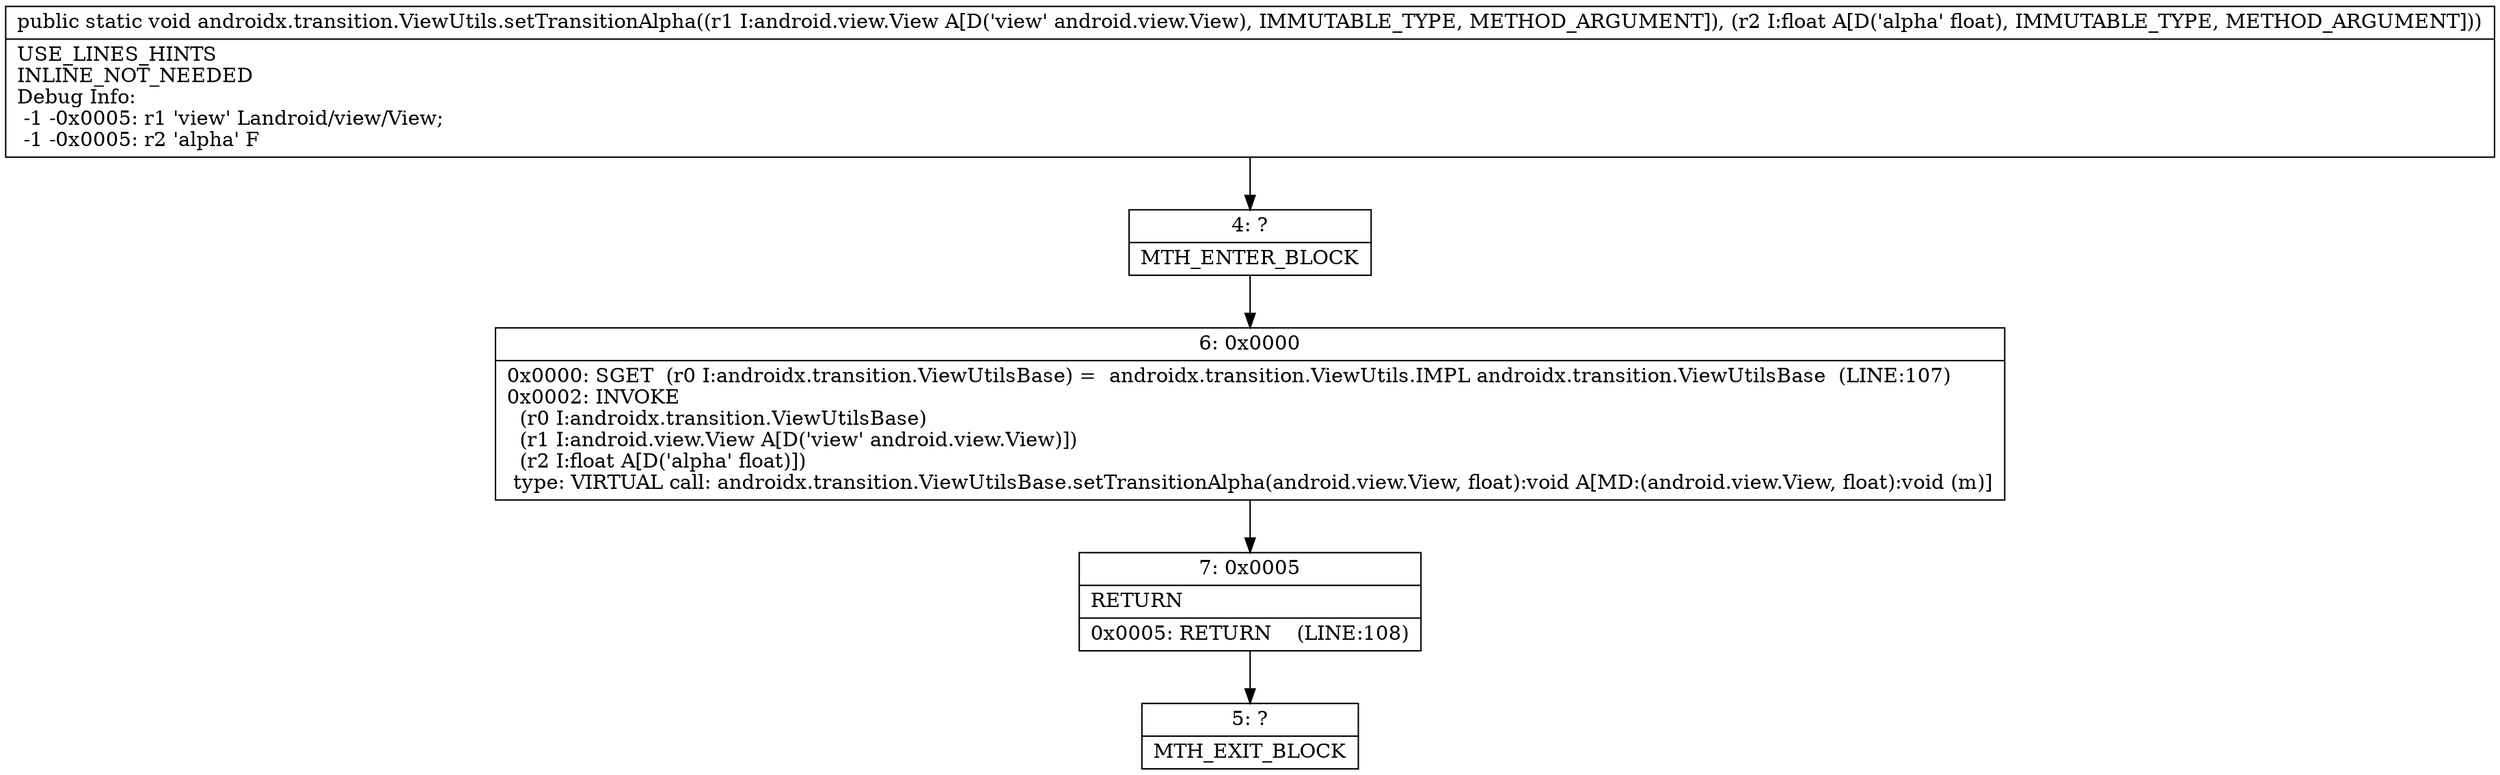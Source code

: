 digraph "CFG forandroidx.transition.ViewUtils.setTransitionAlpha(Landroid\/view\/View;F)V" {
Node_4 [shape=record,label="{4\:\ ?|MTH_ENTER_BLOCK\l}"];
Node_6 [shape=record,label="{6\:\ 0x0000|0x0000: SGET  (r0 I:androidx.transition.ViewUtilsBase) =  androidx.transition.ViewUtils.IMPL androidx.transition.ViewUtilsBase  (LINE:107)\l0x0002: INVOKE  \l  (r0 I:androidx.transition.ViewUtilsBase)\l  (r1 I:android.view.View A[D('view' android.view.View)])\l  (r2 I:float A[D('alpha' float)])\l type: VIRTUAL call: androidx.transition.ViewUtilsBase.setTransitionAlpha(android.view.View, float):void A[MD:(android.view.View, float):void (m)]\l}"];
Node_7 [shape=record,label="{7\:\ 0x0005|RETURN\l|0x0005: RETURN    (LINE:108)\l}"];
Node_5 [shape=record,label="{5\:\ ?|MTH_EXIT_BLOCK\l}"];
MethodNode[shape=record,label="{public static void androidx.transition.ViewUtils.setTransitionAlpha((r1 I:android.view.View A[D('view' android.view.View), IMMUTABLE_TYPE, METHOD_ARGUMENT]), (r2 I:float A[D('alpha' float), IMMUTABLE_TYPE, METHOD_ARGUMENT]))  | USE_LINES_HINTS\lINLINE_NOT_NEEDED\lDebug Info:\l  \-1 \-0x0005: r1 'view' Landroid\/view\/View;\l  \-1 \-0x0005: r2 'alpha' F\l}"];
MethodNode -> Node_4;Node_4 -> Node_6;
Node_6 -> Node_7;
Node_7 -> Node_5;
}

